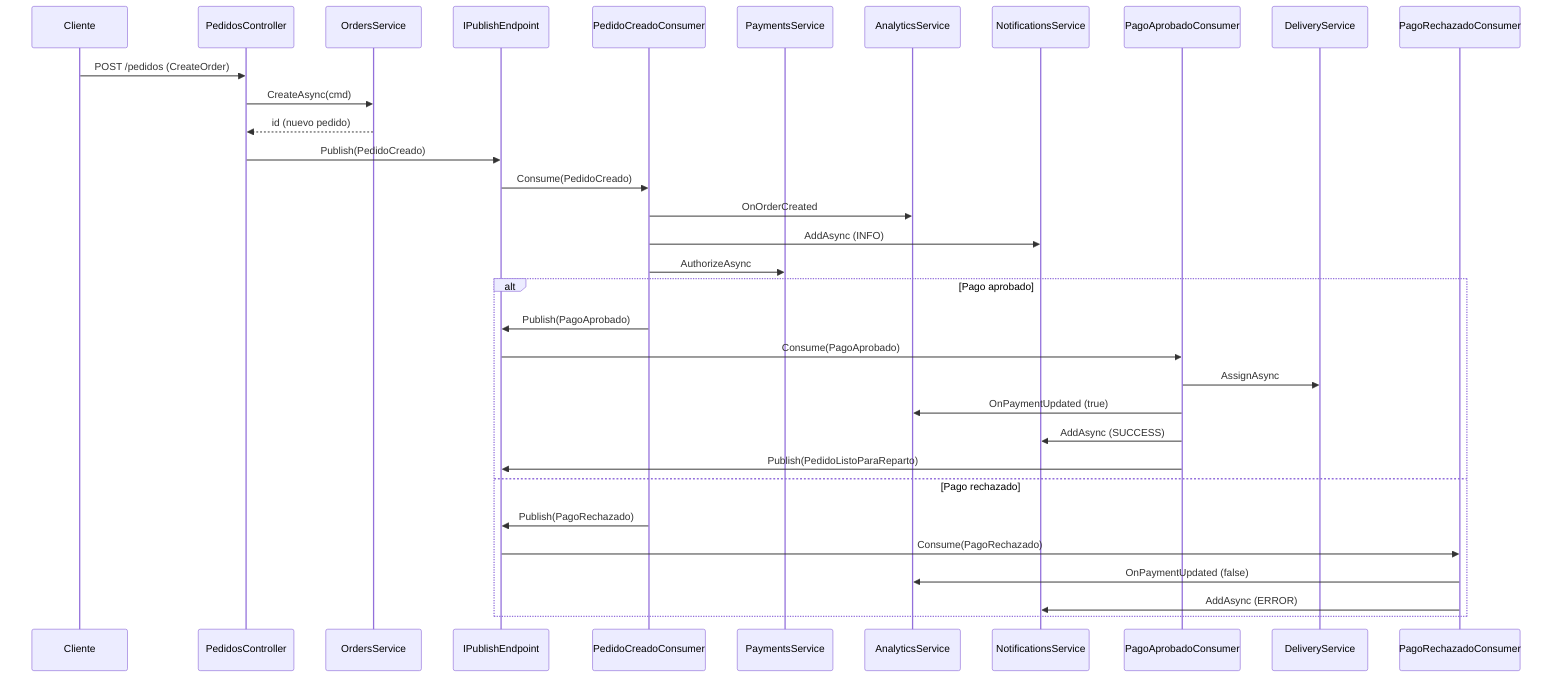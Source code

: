 sequenceDiagram
    participant Cliente
    participant PedidosController
    participant OrdersService
    participant IPublishEndpoint
    participant PedidoCreadoConsumer
    participant PaymentsService
    participant AnalyticsService
    participant NotificationsService
    participant PagoAprobadoConsumer
    participant DeliveryService
    participant PagoRechazadoConsumer

    Cliente->>PedidosController: POST /pedidos (CreateOrder)
    PedidosController->>OrdersService: CreateAsync(cmd)
    OrdersService-->>PedidosController: id (nuevo pedido)
    PedidosController->>IPublishEndpoint: Publish(PedidoCreado)
    IPublishEndpoint->>PedidoCreadoConsumer: Consume(PedidoCreado)
    PedidoCreadoConsumer->>AnalyticsService: OnOrderCreated
    PedidoCreadoConsumer->>NotificationsService: AddAsync (INFO)
    PedidoCreadoConsumer->>PaymentsService: AuthorizeAsync
    alt Pago aprobado
        PedidoCreadoConsumer->>IPublishEndpoint: Publish(PagoAprobado)
        IPublishEndpoint->>PagoAprobadoConsumer: Consume(PagoAprobado)
        PagoAprobadoConsumer->>DeliveryService: AssignAsync
        PagoAprobadoConsumer->>AnalyticsService: OnPaymentUpdated (true)
        PagoAprobadoConsumer->>NotificationsService: AddAsync (SUCCESS)
        PagoAprobadoConsumer->>IPublishEndpoint: Publish(PedidoListoParaReparto)
    else Pago rechazado
        PedidoCreadoConsumer->>IPublishEndpoint: Publish(PagoRechazado)
        IPublishEndpoint->>PagoRechazadoConsumer: Consume(PagoRechazado)
        PagoRechazadoConsumer->>AnalyticsService: OnPaymentUpdated (false)
        PagoRechazadoConsumer->>NotificationsService: AddAsync (ERROR)
    end